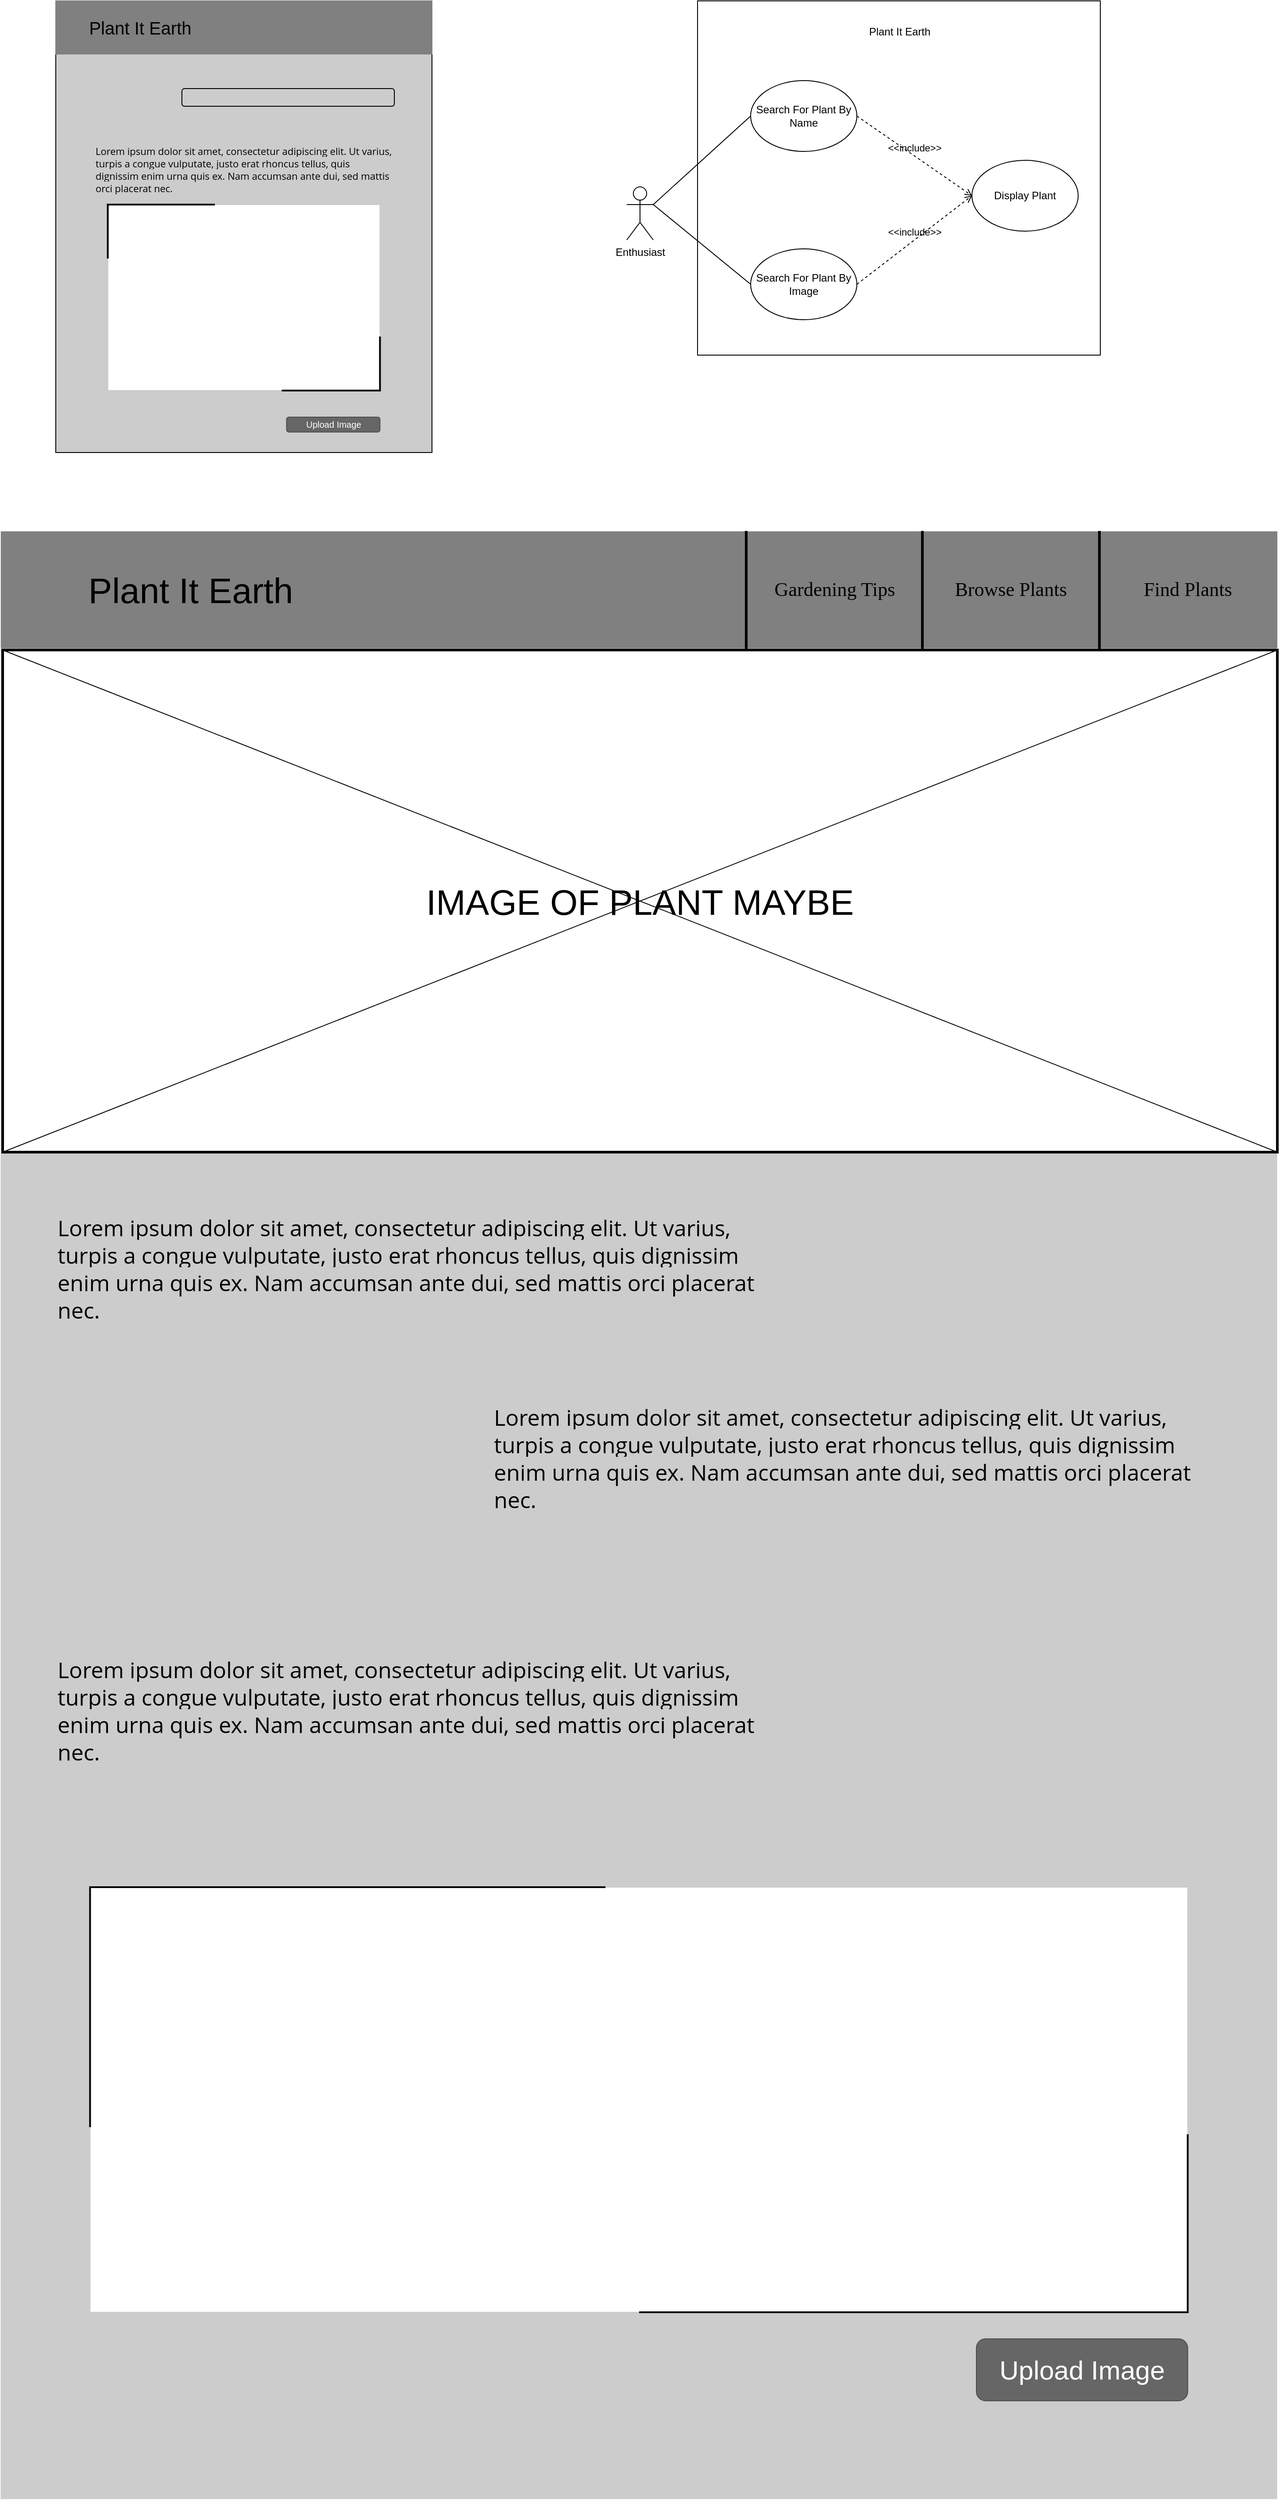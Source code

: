 <mxfile version="12.5.1" type="github">
  <diagram id="Tbc5tQlxnIHPWrfjvlOS" name="Page-1">
    <mxGraphModel dx="1102" dy="533" grid="1" gridSize="10" guides="1" tooltips="1" connect="1" arrows="1" fold="1" page="1" pageScale="1" pageWidth="827" pageHeight="1169" math="0" shadow="0">
      <root>
        <mxCell id="0"/>
        <mxCell id="1" parent="0"/>
        <mxCell id="aofU6fkUi0YRMS0AcK9Y-1" value="" style="whiteSpace=wrap;html=1;fillColor=#CCCCCC;" parent="1" vertex="1">
          <mxGeometry x="180" y="40" width="425" height="510" as="geometry"/>
        </mxCell>
        <mxCell id="aofU6fkUi0YRMS0AcK9Y-19" value="" style="verticalLabelPosition=bottom;verticalAlign=top;html=1;shape=mxgraph.basic.rect;fillColor2=none;strokeWidth=1;size=20;indent=5;fontSize=10;align=left;strokeColor=#CCCCCC;" parent="1" vertex="1">
          <mxGeometry x="238.75" y="270" width="307.5" height="210" as="geometry"/>
        </mxCell>
        <mxCell id="aofU6fkUi0YRMS0AcK9Y-2" value="" style="rounded=0;whiteSpace=wrap;html=1;fillColor=#808080;strokeColor=#808080;fontColor=#333333;" parent="1" vertex="1">
          <mxGeometry x="180" y="40" width="425" height="60" as="geometry"/>
        </mxCell>
        <mxCell id="aofU6fkUi0YRMS0AcK9Y-4" value="Plant It Earth" style="text;html=1;align=center;verticalAlign=middle;resizable=0;points=[];autosize=1;fontSize=20;" parent="1" vertex="1">
          <mxGeometry x="210" y="55" width="130" height="30" as="geometry"/>
        </mxCell>
        <mxCell id="aofU6fkUi0YRMS0AcK9Y-5" value="" style="rounded=1;whiteSpace=wrap;html=1;fillColor=#CCCCCC;fontSize=20;align=left;" parent="1" vertex="1">
          <mxGeometry x="322.5" y="139" width="240" height="20" as="geometry"/>
        </mxCell>
        <mxCell id="aofU6fkUi0YRMS0AcK9Y-6" value="" style="shape=image;html=1;verticalAlign=top;verticalLabelPosition=bottom;labelBackgroundColor=#ffffff;imageAspect=0;aspect=fixed;image=https://cdn0.iconfinder.com/data/icons/heroicons-ui/24/icon-search-128.png;fillColor=#CCCCCC;fontSize=20;" parent="1" vertex="1">
          <mxGeometry x="540" y="140" width="18" height="18" as="geometry"/>
        </mxCell>
        <mxCell id="aofU6fkUi0YRMS0AcK9Y-8" value="&lt;span style=&quot;font-family: &amp;#34;open sans&amp;#34; , &amp;#34;arial&amp;#34; , sans-serif ; text-align: justify ; white-space: normal ; font-size: 11px ; background-color: rgb(204 , 204 , 204)&quot;&gt;Lorem ipsum dolor sit amet, consectetur adipiscing elit. Ut varius, turpis a congue vulputate, justo erat rhoncus tellus, quis dignissim enim urna quis ex. Nam accumsan ante dui, sed mattis orci placerat nec.&lt;/span&gt;" style="rounded=0;whiteSpace=wrap;html=1;fillColor=#CCCCCC;fontSize=10;align=left;strokeWidth=1;strokeColor=#CCCCCC;" parent="1" vertex="1">
          <mxGeometry x="222.5" y="200" width="340" height="60" as="geometry"/>
        </mxCell>
        <mxCell id="aofU6fkUi0YRMS0AcK9Y-10" value="" style="shape=image;html=1;verticalAlign=top;verticalLabelPosition=bottom;labelBackgroundColor=#ffffff;imageAspect=0;aspect=fixed;image=https://cdn3.iconfinder.com/data/icons/wpzoom-developer-icon-set/500/60-128.png;strokeColor=#CCCCCC;strokeWidth=1;fillColor=#CCCCCC;fontSize=10;align=left;" parent="1" vertex="1">
          <mxGeometry x="550" y="56" width="29" height="29" as="geometry"/>
        </mxCell>
        <mxCell id="aofU6fkUi0YRMS0AcK9Y-13" value="" style="shape=image;html=1;verticalAlign=top;verticalLabelPosition=bottom;labelBackgroundColor=#ffffff;imageAspect=0;aspect=fixed;image=https://cdn2.iconfinder.com/data/icons/circle-icons-1/64/flower-128.png;strokeColor=#CCCCCC;strokeWidth=1;fillColor=#CCCCCC;fontSize=10;align=left;" parent="1" vertex="1">
          <mxGeometry x="328.5" y="311" width="128" height="128" as="geometry"/>
        </mxCell>
        <mxCell id="aofU6fkUi0YRMS0AcK9Y-17" value="" style="shape=partialRectangle;whiteSpace=wrap;html=1;bottom=0;right=0;fillColor=none;strokeColor=#000000;strokeWidth=2;fontSize=10;align=left;" parent="1" vertex="1">
          <mxGeometry x="238.75" y="270" width="120" height="60" as="geometry"/>
        </mxCell>
        <mxCell id="aofU6fkUi0YRMS0AcK9Y-18" value="" style="shape=partialRectangle;whiteSpace=wrap;html=1;bottom=0;right=0;fillColor=none;strokeColor=#000000;strokeWidth=2;fontSize=10;align=left;direction=west;" parent="1" vertex="1">
          <mxGeometry x="436.25" y="420" width="110" height="60" as="geometry"/>
        </mxCell>
        <mxCell id="aofU6fkUi0YRMS0AcK9Y-20" value="Upload Image" style="rounded=1;html=1;shadow=0;dashed=0;whiteSpace=wrap;fontSize=10;fillColor=#666666;align=center;strokeColor=#4D4D4D;fontColor=#ffffff;" parent="1" vertex="1">
          <mxGeometry x="440.75" y="510" width="105.5" height="16.88" as="geometry"/>
        </mxCell>
        <mxCell id="aofU6fkUi0YRMS0AcK9Y-21" value="" style="rounded=0;whiteSpace=wrap;html=1;" parent="1" vertex="1">
          <mxGeometry x="905" y="40" width="455" height="400" as="geometry"/>
        </mxCell>
        <mxCell id="aofU6fkUi0YRMS0AcK9Y-22" value="Search For Plant By Name" style="ellipse;whiteSpace=wrap;html=1;" parent="1" vertex="1">
          <mxGeometry x="965" y="130" width="120" height="80" as="geometry"/>
        </mxCell>
        <mxCell id="aofU6fkUi0YRMS0AcK9Y-23" value="Enthusiast" style="shape=umlActor;html=1;verticalLabelPosition=bottom;verticalAlign=top;align=center;" parent="1" vertex="1">
          <mxGeometry x="825" y="250" width="30" height="60" as="geometry"/>
        </mxCell>
        <mxCell id="aofU6fkUi0YRMS0AcK9Y-24" value="Search For Plant By Image" style="ellipse;whiteSpace=wrap;html=1;" parent="1" vertex="1">
          <mxGeometry x="965" y="320" width="120" height="80" as="geometry"/>
        </mxCell>
        <mxCell id="aofU6fkUi0YRMS0AcK9Y-25" value="" style="edgeStyle=none;html=1;endArrow=none;endFill=0;endSize=12;verticalAlign=bottom;exitX=1;exitY=0.333;exitDx=0;exitDy=0;exitPerimeter=0;entryX=0;entryY=0.5;entryDx=0;entryDy=0;" parent="1" source="aofU6fkUi0YRMS0AcK9Y-23" target="aofU6fkUi0YRMS0AcK9Y-22" edge="1">
          <mxGeometry width="160" relative="1" as="geometry">
            <mxPoint x="795" y="180" as="sourcePoint"/>
            <mxPoint x="955" y="180" as="targetPoint"/>
          </mxGeometry>
        </mxCell>
        <mxCell id="aofU6fkUi0YRMS0AcK9Y-26" value="" style="edgeStyle=none;html=1;endArrow=none;endFill=0;endSize=12;verticalAlign=bottom;exitX=1;exitY=0.333;exitDx=0;exitDy=0;exitPerimeter=0;entryX=0;entryY=0.5;entryDx=0;entryDy=0;" parent="1" source="aofU6fkUi0YRMS0AcK9Y-23" target="aofU6fkUi0YRMS0AcK9Y-24" edge="1">
          <mxGeometry width="160" relative="1" as="geometry">
            <mxPoint x="825" y="400" as="sourcePoint"/>
            <mxPoint x="985" y="400" as="targetPoint"/>
          </mxGeometry>
        </mxCell>
        <mxCell id="aofU6fkUi0YRMS0AcK9Y-27" value="Display Plant" style="ellipse;whiteSpace=wrap;html=1;" parent="1" vertex="1">
          <mxGeometry x="1215" y="220" width="120" height="80" as="geometry"/>
        </mxCell>
        <mxCell id="aofU6fkUi0YRMS0AcK9Y-28" value="&amp;lt;&amp;lt;include&amp;gt;&amp;gt;" style="edgeStyle=none;html=1;endArrow=open;verticalAlign=bottom;dashed=1;labelBackgroundColor=none;exitX=1;exitY=0.5;exitDx=0;exitDy=0;entryX=0;entryY=0.5;entryDx=0;entryDy=0;" parent="1" source="aofU6fkUi0YRMS0AcK9Y-24" target="aofU6fkUi0YRMS0AcK9Y-27" edge="1">
          <mxGeometry width="160" relative="1" as="geometry">
            <mxPoint x="1005" y="250" as="sourcePoint"/>
            <mxPoint x="1165" y="250" as="targetPoint"/>
          </mxGeometry>
        </mxCell>
        <mxCell id="aofU6fkUi0YRMS0AcK9Y-29" value="&amp;lt;&amp;lt;include&amp;gt;&amp;gt;" style="edgeStyle=none;html=1;endArrow=open;verticalAlign=bottom;dashed=1;labelBackgroundColor=none;exitX=1;exitY=0.5;exitDx=0;exitDy=0;entryX=0;entryY=0.5;entryDx=0;entryDy=0;" parent="1" source="aofU6fkUi0YRMS0AcK9Y-22" target="aofU6fkUi0YRMS0AcK9Y-27" edge="1">
          <mxGeometry width="160" relative="1" as="geometry">
            <mxPoint x="1015" y="260" as="sourcePoint"/>
            <mxPoint x="1175" y="260" as="targetPoint"/>
          </mxGeometry>
        </mxCell>
        <mxCell id="aofU6fkUi0YRMS0AcK9Y-30" value="Plant It Earth" style="text;html=1;align=center;verticalAlign=middle;resizable=0;points=[];autosize=1;" parent="1" vertex="1">
          <mxGeometry x="1092.5" y="65" width="80" height="20" as="geometry"/>
        </mxCell>
        <mxCell id="aofU6fkUi0YRMS0AcK9Y-31" value="" style="rounded=0;whiteSpace=wrap;html=1;strokeColor=#CCCCCC;strokeWidth=2;fillColor=#CCCCCC;fontSize=10;align=left;" parent="1" vertex="1">
          <mxGeometry x="118.75" y="640" width="1440" height="2220" as="geometry"/>
        </mxCell>
        <mxCell id="aofU6fkUi0YRMS0AcK9Y-32" value="" style="rounded=0;whiteSpace=wrap;html=1;strokeColor=#808080;strokeWidth=2;fillColor=#808080;fontSize=10;align=left;" parent="1" vertex="1">
          <mxGeometry x="119" y="640" width="1440" height="130" as="geometry"/>
        </mxCell>
        <mxCell id="aofU6fkUi0YRMS0AcK9Y-36" value="&lt;font style=&quot;font-size: 22px&quot; face=&quot;Verdana&quot;&gt;Find Plants&lt;/font&gt;" style="shape=partialRectangle;whiteSpace=wrap;html=1;right=0;top=0;bottom=0;fillColor=none;routingCenterX=-0.5;strokeColor=#000000;strokeWidth=3;fontSize=10;align=center;" parent="1" vertex="1">
          <mxGeometry x="1359" y="640" width="200" height="130" as="geometry"/>
        </mxCell>
        <mxCell id="aofU6fkUi0YRMS0AcK9Y-37" value="&lt;font style=&quot;font-size: 22px&quot; face=&quot;Verdana&quot;&gt;Browse Plants&lt;/font&gt;" style="shape=partialRectangle;whiteSpace=wrap;html=1;top=0;bottom=0;fillColor=none;strokeColor=#000000;strokeWidth=3;fontSize=10;align=center;" parent="1" vertex="1">
          <mxGeometry x="1159" y="640" width="200" height="130" as="geometry"/>
        </mxCell>
        <mxCell id="aofU6fkUi0YRMS0AcK9Y-39" value="&lt;font style=&quot;font-size: 22px&quot; face=&quot;Verdana&quot;&gt;Gardening Tips&lt;/font&gt;" style="shape=partialRectangle;whiteSpace=wrap;html=1;right=0;top=0;bottom=0;fillColor=none;routingCenterX=-0.5;strokeColor=#000000;strokeWidth=3;fontSize=10;align=center;" parent="1" vertex="1">
          <mxGeometry x="960" y="640" width="200" height="130" as="geometry"/>
        </mxCell>
        <mxCell id="aofU6fkUi0YRMS0AcK9Y-42" value="Plant It Earth" style="text;html=1;align=center;verticalAlign=middle;resizable=0;points=[];autosize=1;fontSize=40;" parent="1" vertex="1">
          <mxGeometry x="206.5" y="680" width="250" height="50" as="geometry"/>
        </mxCell>
        <mxCell id="aofU6fkUi0YRMS0AcK9Y-45" value="IMAGE OF PLANT MAYBE" style="rounded=0;whiteSpace=wrap;html=1;strokeWidth=3;fontSize=40;align=center;" parent="1" vertex="1">
          <mxGeometry x="120" y="773" width="1440" height="567" as="geometry"/>
        </mxCell>
        <mxCell id="aofU6fkUi0YRMS0AcK9Y-47" value="" style="endArrow=none;html=1;fontSize=40;fontColor=#FFFFFF;exitX=0;exitY=0;exitDx=0;exitDy=0;entryX=1;entryY=1;entryDx=0;entryDy=0;" parent="1" source="aofU6fkUi0YRMS0AcK9Y-45" target="aofU6fkUi0YRMS0AcK9Y-45" edge="1">
          <mxGeometry width="50" height="50" relative="1" as="geometry">
            <mxPoint x="490" y="980" as="sourcePoint"/>
            <mxPoint x="540" y="930" as="targetPoint"/>
          </mxGeometry>
        </mxCell>
        <mxCell id="aofU6fkUi0YRMS0AcK9Y-48" value="" style="endArrow=none;html=1;fontSize=40;fontColor=#FFFFFF;entryX=1;entryY=0;entryDx=0;entryDy=0;exitX=0;exitY=1;exitDx=0;exitDy=0;" parent="1" source="aofU6fkUi0YRMS0AcK9Y-45" target="aofU6fkUi0YRMS0AcK9Y-45" edge="1">
          <mxGeometry width="50" height="50" relative="1" as="geometry">
            <mxPoint x="539.5" y="1090" as="sourcePoint"/>
            <mxPoint x="589.5" y="1040" as="targetPoint"/>
          </mxGeometry>
        </mxCell>
        <mxCell id="aofU6fkUi0YRMS0AcK9Y-50" value="&lt;span style=&quot;font-family: &amp;quot;open sans&amp;quot;, arial, sans-serif; text-align: justify; white-space: normal; font-size: 25px; background-color: rgb(204, 204, 204);&quot;&gt;Lorem ipsum dolor sit amet, consectetur adipiscing elit. Ut varius, turpis a congue vulputate, justo erat rhoncus tellus, quis dignissim enim urna quis ex. Nam accumsan ante dui, sed mattis orci placerat nec.&lt;/span&gt;" style="rounded=0;whiteSpace=wrap;html=1;fillColor=#CCCCCC;fontSize=25;align=left;strokeWidth=1;strokeColor=#CCCCCC;" parent="1" vertex="1">
          <mxGeometry x="180" y="1396" width="828.75" height="150.25" as="geometry"/>
        </mxCell>
        <mxCell id="aofU6fkUi0YRMS0AcK9Y-51" value="" style="shape=image;html=1;verticalAlign=top;verticalLabelPosition=bottom;labelBackgroundColor=#ffffff;imageAspect=0;aspect=fixed;image=https://cdn2.iconfinder.com/data/icons/circle-icons-1/64/flower-128.png;strokeColor=#000000;strokeWidth=3;fillColor=#000000;fontSize=25;fontColor=#FFFFFF;align=center;" parent="1" vertex="1">
          <mxGeometry x="1240" y="1390.63" width="161" height="161" as="geometry"/>
        </mxCell>
        <mxCell id="aofU6fkUi0YRMS0AcK9Y-52" value="&lt;span style=&quot;font-family: &amp;quot;open sans&amp;quot;, arial, sans-serif; text-align: justify; white-space: normal; font-size: 25px; background-color: rgb(204, 204, 204);&quot;&gt;Lorem ipsum dolor sit amet, consectetur adipiscing elit. Ut varius, turpis a congue vulputate, justo erat rhoncus tellus, quis dignissim enim urna quis ex. Nam accumsan ante dui, sed mattis orci placerat nec.&lt;/span&gt;" style="rounded=0;whiteSpace=wrap;html=1;fillColor=#CCCCCC;fontSize=25;align=left;strokeWidth=1;strokeColor=#CCCCCC;" parent="1" vertex="1">
          <mxGeometry x="673.25" y="1610" width="828.75" height="150.25" as="geometry"/>
        </mxCell>
        <mxCell id="aofU6fkUi0YRMS0AcK9Y-53" value="" style="shape=image;html=1;verticalAlign=top;verticalLabelPosition=bottom;labelBackgroundColor=#ffffff;imageAspect=0;aspect=fixed;image=https://cdn2.iconfinder.com/data/icons/circle-icons-1/64/flower-128.png;strokeColor=#000000;strokeWidth=3;fillColor=#000000;fontSize=25;fontColor=#FFFFFF;align=center;" parent="1" vertex="1">
          <mxGeometry x="295.5" y="1604.63" width="161" height="161" as="geometry"/>
        </mxCell>
        <mxCell id="aofU6fkUi0YRMS0AcK9Y-56" value="&lt;span style=&quot;font-family: &amp;quot;open sans&amp;quot;, arial, sans-serif; text-align: justify; white-space: normal; font-size: 25px; background-color: rgb(204, 204, 204);&quot;&gt;Lorem ipsum dolor sit amet, consectetur adipiscing elit. Ut varius, turpis a congue vulputate, justo erat rhoncus tellus, quis dignissim enim urna quis ex. Nam accumsan ante dui, sed mattis orci placerat nec.&lt;/span&gt;" style="rounded=0;whiteSpace=wrap;html=1;fillColor=#CCCCCC;fontSize=25;align=left;strokeWidth=1;strokeColor=#CCCCCC;" parent="1" vertex="1">
          <mxGeometry x="180" y="1895.37" width="828.75" height="150.25" as="geometry"/>
        </mxCell>
        <mxCell id="aofU6fkUi0YRMS0AcK9Y-57" value="" style="shape=image;html=1;verticalAlign=top;verticalLabelPosition=bottom;labelBackgroundColor=#ffffff;imageAspect=0;aspect=fixed;image=https://cdn2.iconfinder.com/data/icons/circle-icons-1/64/flower-128.png;strokeColor=#000000;strokeWidth=3;fillColor=#000000;fontSize=25;fontColor=#FFFFFF;align=center;" parent="1" vertex="1">
          <mxGeometry x="1240" y="1890" width="161" height="161" as="geometry"/>
        </mxCell>
        <mxCell id="aofU6fkUi0YRMS0AcK9Y-58" value="" style="verticalLabelPosition=bottom;verticalAlign=top;html=1;shape=mxgraph.basic.rect;fillColor2=none;strokeWidth=1;size=20;indent=5;fontSize=10;align=left;strokeColor=#CCCCCC;" parent="1" vertex="1">
          <mxGeometry x="218.75" y="2170" width="1240" height="480" as="geometry"/>
        </mxCell>
        <mxCell id="aofU6fkUi0YRMS0AcK9Y-59" value="" style="shape=image;html=1;verticalAlign=top;verticalLabelPosition=bottom;labelBackgroundColor=#ffffff;imageAspect=0;aspect=fixed;image=https://cdn2.iconfinder.com/data/icons/circle-icons-1/64/flower-128.png;strokeColor=#CCCCCC;strokeWidth=1;fillColor=#CCCCCC;fontSize=10;align=left;" parent="1" vertex="1">
          <mxGeometry x="697.37" y="2268.62" width="282.75" height="282.75" as="geometry"/>
        </mxCell>
        <mxCell id="aofU6fkUi0YRMS0AcK9Y-60" value="" style="shape=partialRectangle;whiteSpace=wrap;html=1;bottom=0;right=0;fillColor=none;strokeColor=#000000;strokeWidth=2;fontSize=10;align=left;" parent="1" vertex="1">
          <mxGeometry x="218.75" y="2170" width="581.25" height="270" as="geometry"/>
        </mxCell>
        <mxCell id="aofU6fkUi0YRMS0AcK9Y-61" value="" style="shape=partialRectangle;whiteSpace=wrap;html=1;bottom=0;right=0;fillColor=none;strokeColor=#000000;strokeWidth=2;fontSize=10;align=left;direction=west;" parent="1" vertex="1">
          <mxGeometry x="840" y="2450" width="618.75" height="200" as="geometry"/>
        </mxCell>
        <mxCell id="aofU6fkUi0YRMS0AcK9Y-62" value="&lt;font style=&quot;font-size: 30px&quot;&gt;Upload Image&lt;/font&gt;" style="rounded=1;html=1;shadow=0;dashed=0;whiteSpace=wrap;fontSize=10;fillColor=#666666;align=center;strokeColor=#4D4D4D;fontColor=#ffffff;" parent="1" vertex="1">
          <mxGeometry x="1220" y="2680" width="238.75" height="70" as="geometry"/>
        </mxCell>
      </root>
    </mxGraphModel>
  </diagram>
</mxfile>
